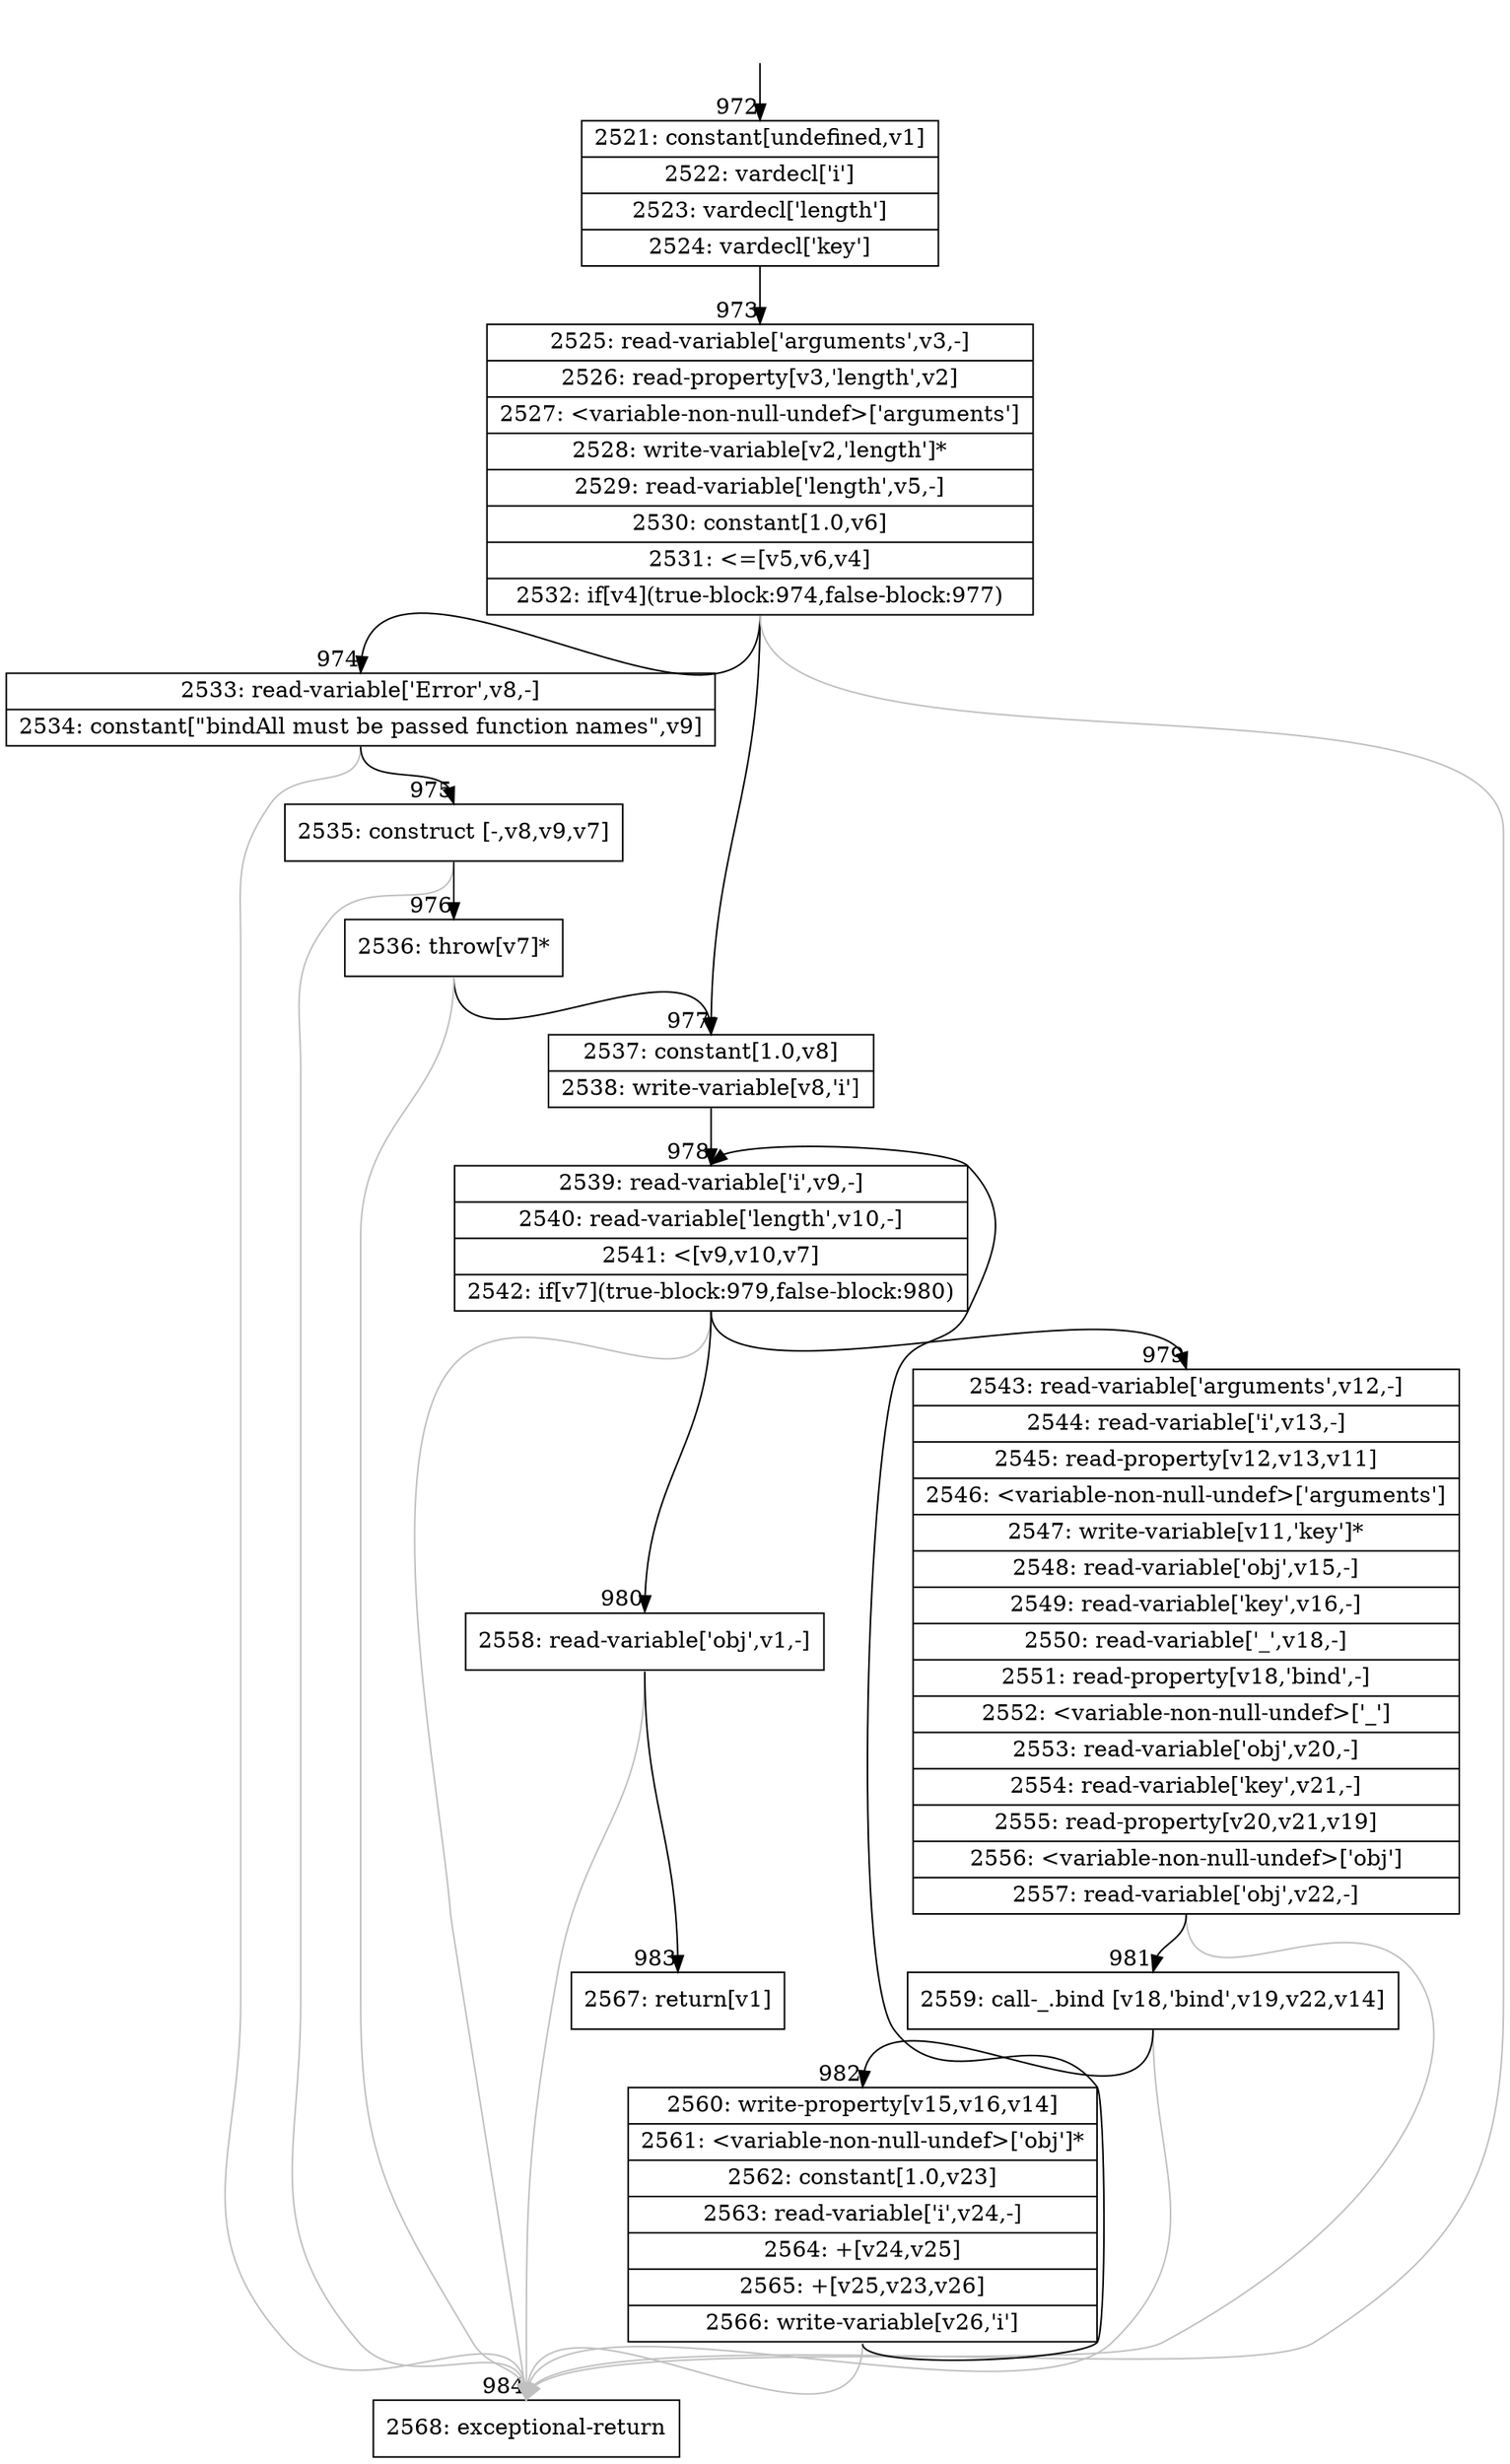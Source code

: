 digraph {
rankdir="TD"
BB_entry81[shape=none,label=""];
BB_entry81 -> BB972 [tailport=s, headport=n, headlabel="    972"]
BB972 [shape=record label="{2521: constant[undefined,v1]|2522: vardecl['i']|2523: vardecl['length']|2524: vardecl['key']}" ] 
BB972 -> BB973 [tailport=s, headport=n, headlabel="      973"]
BB973 [shape=record label="{2525: read-variable['arguments',v3,-]|2526: read-property[v3,'length',v2]|2527: \<variable-non-null-undef\>['arguments']|2528: write-variable[v2,'length']*|2529: read-variable['length',v5,-]|2530: constant[1.0,v6]|2531: \<=[v5,v6,v4]|2532: if[v4](true-block:974,false-block:977)}" ] 
BB973 -> BB974 [tailport=s, headport=n, headlabel="      974"]
BB973 -> BB977 [tailport=s, headport=n, headlabel="      977"]
BB973 -> BB984 [tailport=s, headport=n, color=gray, headlabel="      984"]
BB974 [shape=record label="{2533: read-variable['Error',v8,-]|2534: constant[\"bindAll must be passed function names\",v9]}" ] 
BB974 -> BB975 [tailport=s, headport=n, headlabel="      975"]
BB974 -> BB984 [tailport=s, headport=n, color=gray]
BB975 [shape=record label="{2535: construct [-,v8,v9,v7]}" ] 
BB975 -> BB976 [tailport=s, headport=n, headlabel="      976"]
BB975 -> BB984 [tailport=s, headport=n, color=gray]
BB976 [shape=record label="{2536: throw[v7]*}" ] 
BB976 -> BB977 [tailport=s, headport=n]
BB976 -> BB984 [tailport=s, headport=n, color=gray]
BB977 [shape=record label="{2537: constant[1.0,v8]|2538: write-variable[v8,'i']}" ] 
BB977 -> BB978 [tailport=s, headport=n, headlabel="      978"]
BB978 [shape=record label="{2539: read-variable['i',v9,-]|2540: read-variable['length',v10,-]|2541: \<[v9,v10,v7]|2542: if[v7](true-block:979,false-block:980)}" ] 
BB978 -> BB979 [tailport=s, headport=n, headlabel="      979"]
BB978 -> BB980 [tailport=s, headport=n, headlabel="      980"]
BB978 -> BB984 [tailport=s, headport=n, color=gray]
BB979 [shape=record label="{2543: read-variable['arguments',v12,-]|2544: read-variable['i',v13,-]|2545: read-property[v12,v13,v11]|2546: \<variable-non-null-undef\>['arguments']|2547: write-variable[v11,'key']*|2548: read-variable['obj',v15,-]|2549: read-variable['key',v16,-]|2550: read-variable['_',v18,-]|2551: read-property[v18,'bind',-]|2552: \<variable-non-null-undef\>['_']|2553: read-variable['obj',v20,-]|2554: read-variable['key',v21,-]|2555: read-property[v20,v21,v19]|2556: \<variable-non-null-undef\>['obj']|2557: read-variable['obj',v22,-]}" ] 
BB979 -> BB981 [tailport=s, headport=n, headlabel="      981"]
BB979 -> BB984 [tailport=s, headport=n, color=gray]
BB980 [shape=record label="{2558: read-variable['obj',v1,-]}" ] 
BB980 -> BB983 [tailport=s, headport=n, headlabel="      983"]
BB980 -> BB984 [tailport=s, headport=n, color=gray]
BB981 [shape=record label="{2559: call-_.bind [v18,'bind',v19,v22,v14]}" ] 
BB981 -> BB982 [tailport=s, headport=n, headlabel="      982"]
BB981 -> BB984 [tailport=s, headport=n, color=gray]
BB982 [shape=record label="{2560: write-property[v15,v16,v14]|2561: \<variable-non-null-undef\>['obj']*|2562: constant[1.0,v23]|2563: read-variable['i',v24,-]|2564: +[v24,v25]|2565: +[v25,v23,v26]|2566: write-variable[v26,'i']}" ] 
BB982 -> BB978 [tailport=s, headport=n]
BB982 -> BB984 [tailport=s, headport=n, color=gray]
BB983 [shape=record label="{2567: return[v1]}" ] 
BB984 [shape=record label="{2568: exceptional-return}" ] 
//#$~ 748
}
